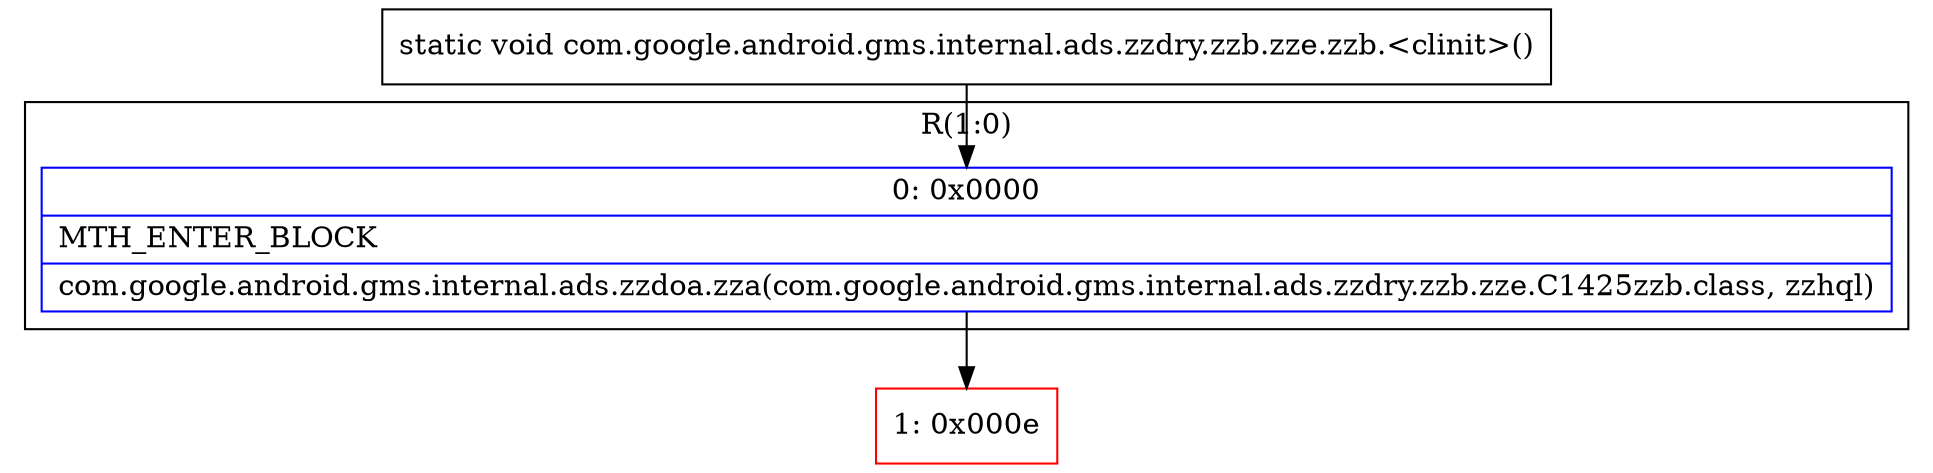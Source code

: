 digraph "CFG forcom.google.android.gms.internal.ads.zzdry.zzb.zze.zzb.\<clinit\>()V" {
subgraph cluster_Region_316698059 {
label = "R(1:0)";
node [shape=record,color=blue];
Node_0 [shape=record,label="{0\:\ 0x0000|MTH_ENTER_BLOCK\l|com.google.android.gms.internal.ads.zzdoa.zza(com.google.android.gms.internal.ads.zzdry.zzb.zze.C1425zzb.class, zzhql)\l}"];
}
Node_1 [shape=record,color=red,label="{1\:\ 0x000e}"];
MethodNode[shape=record,label="{static void com.google.android.gms.internal.ads.zzdry.zzb.zze.zzb.\<clinit\>() }"];
MethodNode -> Node_0;
Node_0 -> Node_1;
}

